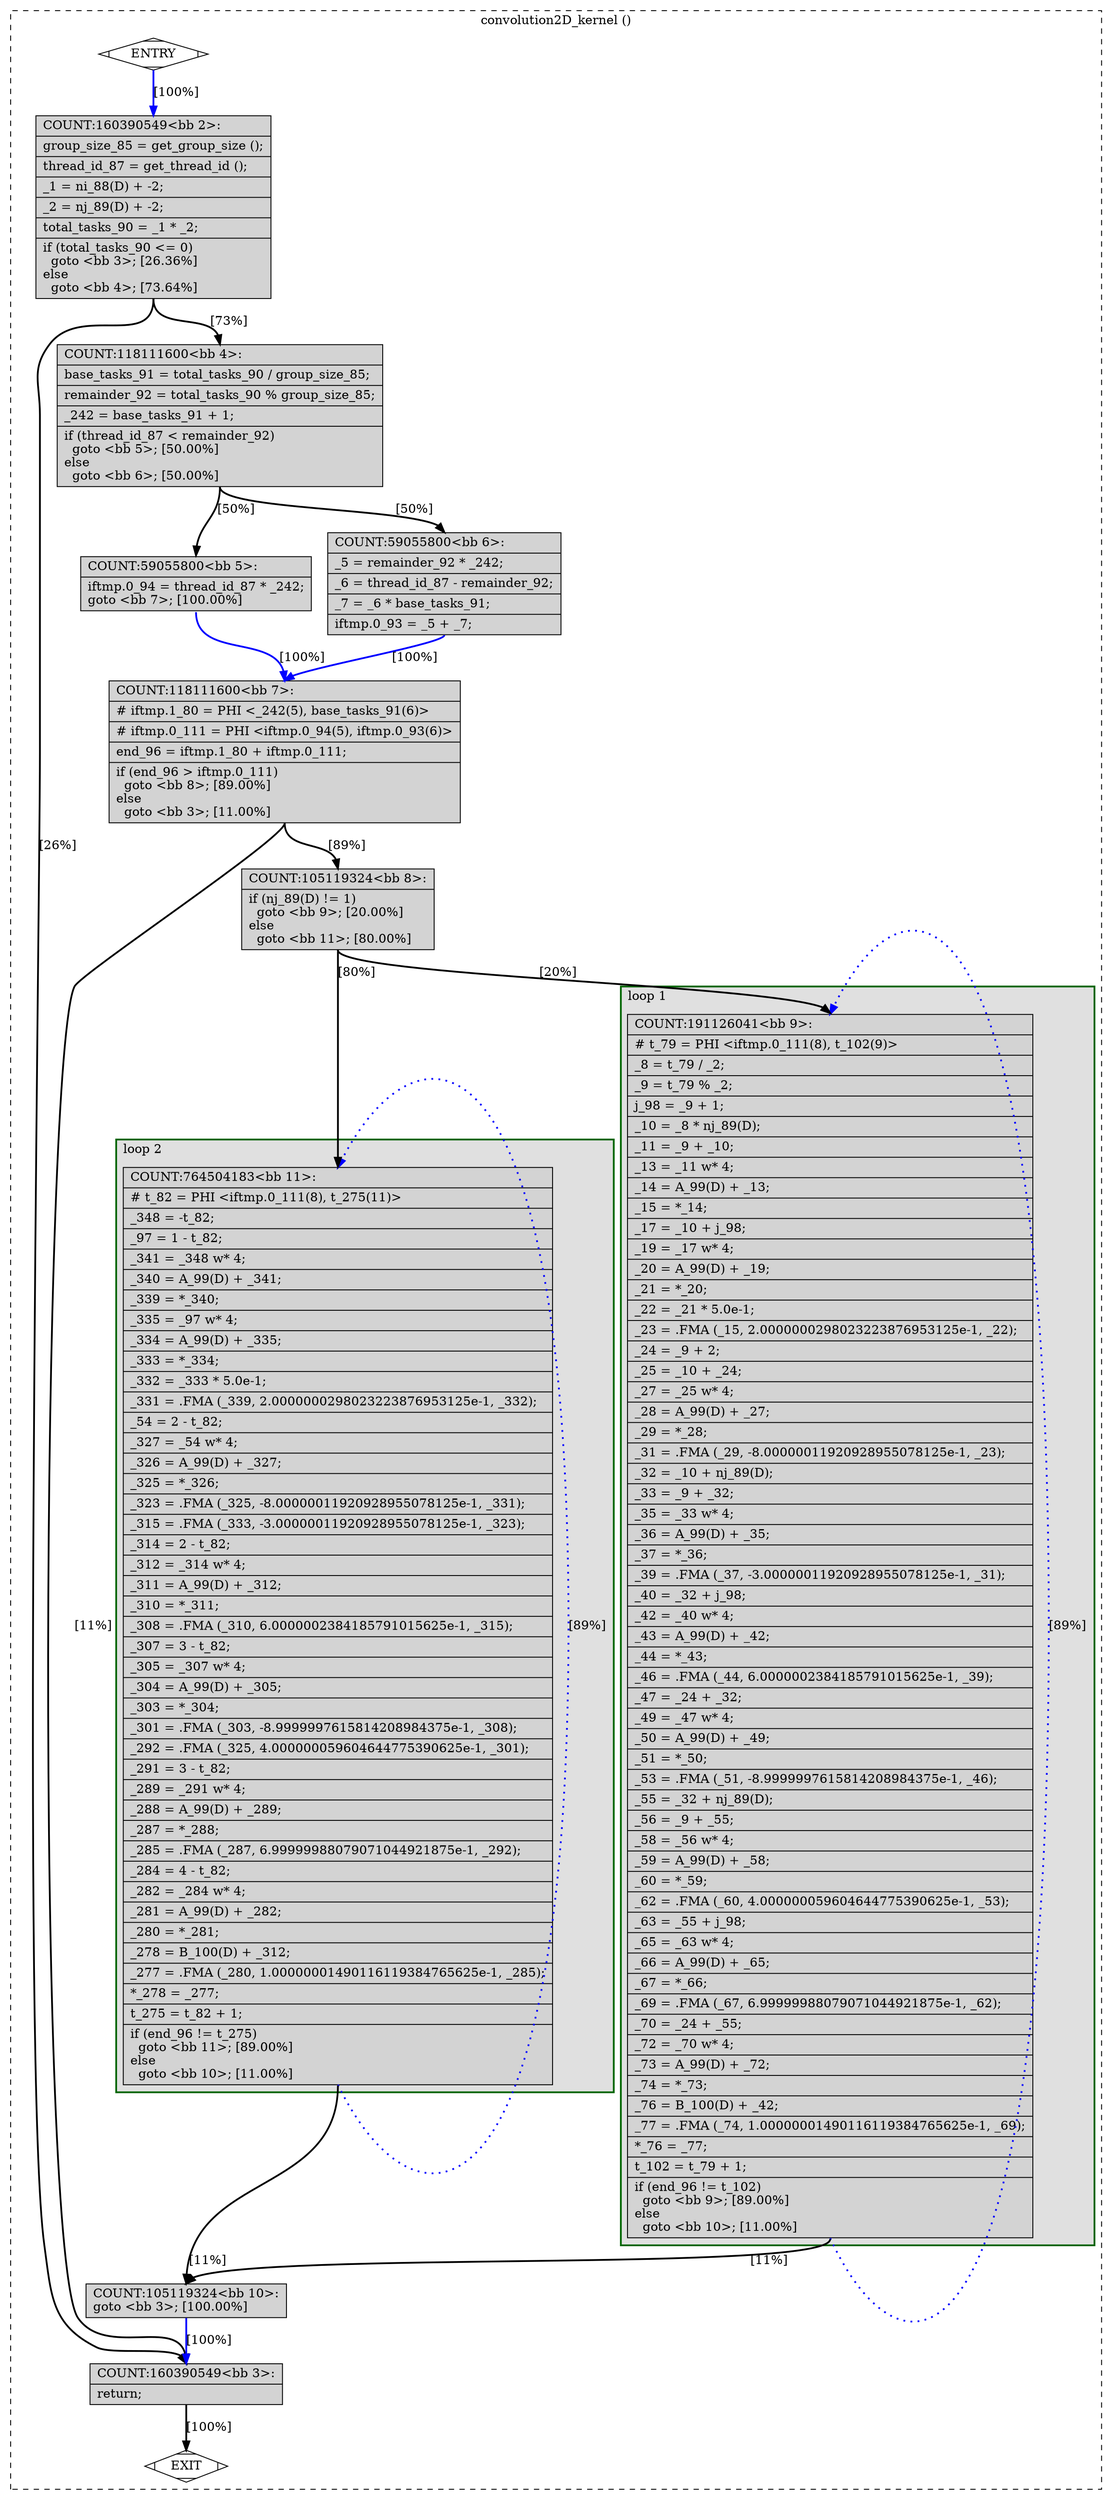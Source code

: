 digraph "2DConvolution.dev.c.231t.optimized" {
overlap=false;
subgraph "cluster_convolution2D_kernel" {
	style="dashed";
	color="black";
	label="convolution2D_kernel ()";
	subgraph cluster_1_2 {
	style="filled";
	color="darkgreen";
	fillcolor="grey88";
	label="loop 2";
	labeljust=l;
	penwidth=2;
	fn_1_basic_block_11 [shape=record,style=filled,fillcolor=lightgrey,label="{COUNT:764504183\<bb\ 11\>:\l\
|#\ t_82\ =\ PHI\ \<iftmp.0_111(8),\ t_275(11)\>\l\
|_348\ =\ -t_82;\l\
|_97\ =\ 1\ -\ t_82;\l\
|_341\ =\ _348\ w*\ 4;\l\
|_340\ =\ A_99(D)\ +\ _341;\l\
|_339\ =\ *_340;\l\
|_335\ =\ _97\ w*\ 4;\l\
|_334\ =\ A_99(D)\ +\ _335;\l\
|_333\ =\ *_334;\l\
|_332\ =\ _333\ *\ 5.0e-1;\l\
|_331\ =\ .FMA\ (_339,\ 2.0000000298023223876953125e-1,\ _332);\l\
|_54\ =\ 2\ -\ t_82;\l\
|_327\ =\ _54\ w*\ 4;\l\
|_326\ =\ A_99(D)\ +\ _327;\l\
|_325\ =\ *_326;\l\
|_323\ =\ .FMA\ (_325,\ -8.00000011920928955078125e-1,\ _331);\l\
|_315\ =\ .FMA\ (_333,\ -3.00000011920928955078125e-1,\ _323);\l\
|_314\ =\ 2\ -\ t_82;\l\
|_312\ =\ _314\ w*\ 4;\l\
|_311\ =\ A_99(D)\ +\ _312;\l\
|_310\ =\ *_311;\l\
|_308\ =\ .FMA\ (_310,\ 6.0000002384185791015625e-1,\ _315);\l\
|_307\ =\ 3\ -\ t_82;\l\
|_305\ =\ _307\ w*\ 4;\l\
|_304\ =\ A_99(D)\ +\ _305;\l\
|_303\ =\ *_304;\l\
|_301\ =\ .FMA\ (_303,\ -8.9999997615814208984375e-1,\ _308);\l\
|_292\ =\ .FMA\ (_325,\ 4.000000059604644775390625e-1,\ _301);\l\
|_291\ =\ 3\ -\ t_82;\l\
|_289\ =\ _291\ w*\ 4;\l\
|_288\ =\ A_99(D)\ +\ _289;\l\
|_287\ =\ *_288;\l\
|_285\ =\ .FMA\ (_287,\ 6.99999988079071044921875e-1,\ _292);\l\
|_284\ =\ 4\ -\ t_82;\l\
|_282\ =\ _284\ w*\ 4;\l\
|_281\ =\ A_99(D)\ +\ _282;\l\
|_280\ =\ *_281;\l\
|_278\ =\ B_100(D)\ +\ _312;\l\
|_277\ =\ .FMA\ (_280,\ 1.00000001490116119384765625e-1,\ _285);\l\
|*_278\ =\ _277;\l\
|t_275\ =\ t_82\ +\ 1;\l\
|if\ (end_96\ !=\ t_275)\l\
\ \ goto\ \<bb\ 11\>;\ [89.00%]\l\
else\l\
\ \ goto\ \<bb\ 10\>;\ [11.00%]\l\
}"];

	}
	subgraph cluster_1_1 {
	style="filled";
	color="darkgreen";
	fillcolor="grey88";
	label="loop 1";
	labeljust=l;
	penwidth=2;
	fn_1_basic_block_9 [shape=record,style=filled,fillcolor=lightgrey,label="{COUNT:191126041\<bb\ 9\>:\l\
|#\ t_79\ =\ PHI\ \<iftmp.0_111(8),\ t_102(9)\>\l\
|_8\ =\ t_79\ /\ _2;\l\
|_9\ =\ t_79\ %\ _2;\l\
|j_98\ =\ _9\ +\ 1;\l\
|_10\ =\ _8\ *\ nj_89(D);\l\
|_11\ =\ _9\ +\ _10;\l\
|_13\ =\ _11\ w*\ 4;\l\
|_14\ =\ A_99(D)\ +\ _13;\l\
|_15\ =\ *_14;\l\
|_17\ =\ _10\ +\ j_98;\l\
|_19\ =\ _17\ w*\ 4;\l\
|_20\ =\ A_99(D)\ +\ _19;\l\
|_21\ =\ *_20;\l\
|_22\ =\ _21\ *\ 5.0e-1;\l\
|_23\ =\ .FMA\ (_15,\ 2.0000000298023223876953125e-1,\ _22);\l\
|_24\ =\ _9\ +\ 2;\l\
|_25\ =\ _10\ +\ _24;\l\
|_27\ =\ _25\ w*\ 4;\l\
|_28\ =\ A_99(D)\ +\ _27;\l\
|_29\ =\ *_28;\l\
|_31\ =\ .FMA\ (_29,\ -8.00000011920928955078125e-1,\ _23);\l\
|_32\ =\ _10\ +\ nj_89(D);\l\
|_33\ =\ _9\ +\ _32;\l\
|_35\ =\ _33\ w*\ 4;\l\
|_36\ =\ A_99(D)\ +\ _35;\l\
|_37\ =\ *_36;\l\
|_39\ =\ .FMA\ (_37,\ -3.00000011920928955078125e-1,\ _31);\l\
|_40\ =\ _32\ +\ j_98;\l\
|_42\ =\ _40\ w*\ 4;\l\
|_43\ =\ A_99(D)\ +\ _42;\l\
|_44\ =\ *_43;\l\
|_46\ =\ .FMA\ (_44,\ 6.0000002384185791015625e-1,\ _39);\l\
|_47\ =\ _24\ +\ _32;\l\
|_49\ =\ _47\ w*\ 4;\l\
|_50\ =\ A_99(D)\ +\ _49;\l\
|_51\ =\ *_50;\l\
|_53\ =\ .FMA\ (_51,\ -8.9999997615814208984375e-1,\ _46);\l\
|_55\ =\ _32\ +\ nj_89(D);\l\
|_56\ =\ _9\ +\ _55;\l\
|_58\ =\ _56\ w*\ 4;\l\
|_59\ =\ A_99(D)\ +\ _58;\l\
|_60\ =\ *_59;\l\
|_62\ =\ .FMA\ (_60,\ 4.000000059604644775390625e-1,\ _53);\l\
|_63\ =\ _55\ +\ j_98;\l\
|_65\ =\ _63\ w*\ 4;\l\
|_66\ =\ A_99(D)\ +\ _65;\l\
|_67\ =\ *_66;\l\
|_69\ =\ .FMA\ (_67,\ 6.99999988079071044921875e-1,\ _62);\l\
|_70\ =\ _24\ +\ _55;\l\
|_72\ =\ _70\ w*\ 4;\l\
|_73\ =\ A_99(D)\ +\ _72;\l\
|_74\ =\ *_73;\l\
|_76\ =\ B_100(D)\ +\ _42;\l\
|_77\ =\ .FMA\ (_74,\ 1.00000001490116119384765625e-1,\ _69);\l\
|*_76\ =\ _77;\l\
|t_102\ =\ t_79\ +\ 1;\l\
|if\ (end_96\ !=\ t_102)\l\
\ \ goto\ \<bb\ 9\>;\ [89.00%]\l\
else\l\
\ \ goto\ \<bb\ 10\>;\ [11.00%]\l\
}"];

	}
	fn_1_basic_block_0 [shape=Mdiamond,style=filled,fillcolor=white,label="ENTRY"];

	fn_1_basic_block_1 [shape=Mdiamond,style=filled,fillcolor=white,label="EXIT"];

	fn_1_basic_block_2 [shape=record,style=filled,fillcolor=lightgrey,label="{COUNT:160390549\<bb\ 2\>:\l\
|group_size_85\ =\ get_group_size\ ();\l\
|thread_id_87\ =\ get_thread_id\ ();\l\
|_1\ =\ ni_88(D)\ +\ -2;\l\
|_2\ =\ nj_89(D)\ +\ -2;\l\
|total_tasks_90\ =\ _1\ *\ _2;\l\
|if\ (total_tasks_90\ \<=\ 0)\l\
\ \ goto\ \<bb\ 3\>;\ [26.36%]\l\
else\l\
\ \ goto\ \<bb\ 4\>;\ [73.64%]\l\
}"];

	fn_1_basic_block_3 [shape=record,style=filled,fillcolor=lightgrey,label="{COUNT:160390549\<bb\ 3\>:\l\
|return;\l\
}"];

	fn_1_basic_block_4 [shape=record,style=filled,fillcolor=lightgrey,label="{COUNT:118111600\<bb\ 4\>:\l\
|base_tasks_91\ =\ total_tasks_90\ /\ group_size_85;\l\
|remainder_92\ =\ total_tasks_90\ %\ group_size_85;\l\
|_242\ =\ base_tasks_91\ +\ 1;\l\
|if\ (thread_id_87\ \<\ remainder_92)\l\
\ \ goto\ \<bb\ 5\>;\ [50.00%]\l\
else\l\
\ \ goto\ \<bb\ 6\>;\ [50.00%]\l\
}"];

	fn_1_basic_block_5 [shape=record,style=filled,fillcolor=lightgrey,label="{COUNT:59055800\<bb\ 5\>:\l\
|iftmp.0_94\ =\ thread_id_87\ *\ _242;\l\
goto\ \<bb\ 7\>;\ [100.00%]\l\
}"];

	fn_1_basic_block_6 [shape=record,style=filled,fillcolor=lightgrey,label="{COUNT:59055800\<bb\ 6\>:\l\
|_5\ =\ remainder_92\ *\ _242;\l\
|_6\ =\ thread_id_87\ -\ remainder_92;\l\
|_7\ =\ _6\ *\ base_tasks_91;\l\
|iftmp.0_93\ =\ _5\ +\ _7;\l\
}"];

	fn_1_basic_block_7 [shape=record,style=filled,fillcolor=lightgrey,label="{COUNT:118111600\<bb\ 7\>:\l\
|#\ iftmp.1_80\ =\ PHI\ \<_242(5),\ base_tasks_91(6)\>\l\
|#\ iftmp.0_111\ =\ PHI\ \<iftmp.0_94(5),\ iftmp.0_93(6)\>\l\
|end_96\ =\ iftmp.1_80\ +\ iftmp.0_111;\l\
|if\ (end_96\ \>\ iftmp.0_111)\l\
\ \ goto\ \<bb\ 8\>;\ [89.00%]\l\
else\l\
\ \ goto\ \<bb\ 3\>;\ [11.00%]\l\
}"];

	fn_1_basic_block_8 [shape=record,style=filled,fillcolor=lightgrey,label="{COUNT:105119324\<bb\ 8\>:\l\
|if\ (nj_89(D)\ !=\ 1)\l\
\ \ goto\ \<bb\ 9\>;\ [20.00%]\l\
else\l\
\ \ goto\ \<bb\ 11\>;\ [80.00%]\l\
}"];

	fn_1_basic_block_10 [shape=record,style=filled,fillcolor=lightgrey,label="{COUNT:105119324\<bb\ 10\>:\l\
goto\ \<bb\ 3\>;\ [100.00%]\l\
}"];

	fn_1_basic_block_0:s -> fn_1_basic_block_2:n [style="solid,bold",color=blue,weight=100,constraint=true,label="[100%]"];
	fn_1_basic_block_2:s -> fn_1_basic_block_3:n [style="solid,bold",color=black,weight=10,constraint=true,label="[26%]"];
	fn_1_basic_block_2:s -> fn_1_basic_block_4:n [style="solid,bold",color=black,weight=10,constraint=true,label="[73%]"];
	fn_1_basic_block_3:s -> fn_1_basic_block_1:n [style="solid,bold",color=black,weight=10,constraint=true,label="[100%]"];
	fn_1_basic_block_4:s -> fn_1_basic_block_5:n [style="solid,bold",color=black,weight=10,constraint=true,label="[50%]"];
	fn_1_basic_block_4:s -> fn_1_basic_block_6:n [style="solid,bold",color=black,weight=10,constraint=true,label="[50%]"];
	fn_1_basic_block_5:s -> fn_1_basic_block_7:n [style="solid,bold",color=blue,weight=100,constraint=true,label="[100%]"];
	fn_1_basic_block_6:s -> fn_1_basic_block_7:n [style="solid,bold",color=blue,weight=100,constraint=true,label="[100%]"];
	fn_1_basic_block_7:s -> fn_1_basic_block_8:n [style="solid,bold",color=black,weight=10,constraint=true,label="[89%]"];
	fn_1_basic_block_7:s -> fn_1_basic_block_3:n [style="solid,bold",color=black,weight=10,constraint=true,label="[11%]"];
	fn_1_basic_block_8:s -> fn_1_basic_block_11:n [style="solid,bold",color=black,weight=10,constraint=true,label="[80%]"];
	fn_1_basic_block_8:s -> fn_1_basic_block_9:n [style="solid,bold",color=black,weight=10,constraint=true,label="[20%]"];
	fn_1_basic_block_9:s -> fn_1_basic_block_9:n [style="dotted,bold",color=blue,weight=10,constraint=false,label="[89%]"];
	fn_1_basic_block_9:s -> fn_1_basic_block_10:n [style="solid,bold",color=black,weight=10,constraint=true,label="[11%]"];
	fn_1_basic_block_10:s -> fn_1_basic_block_3:n [style="solid,bold",color=blue,weight=100,constraint=true,label="[100%]"];
	fn_1_basic_block_11:s -> fn_1_basic_block_11:n [style="dotted,bold",color=blue,weight=10,constraint=false,label="[89%]"];
	fn_1_basic_block_11:s -> fn_1_basic_block_10:n [style="solid,bold",color=black,weight=10,constraint=true,label="[11%]"];
	fn_1_basic_block_0:s -> fn_1_basic_block_1:n [style="invis",constraint=true];
}
}
